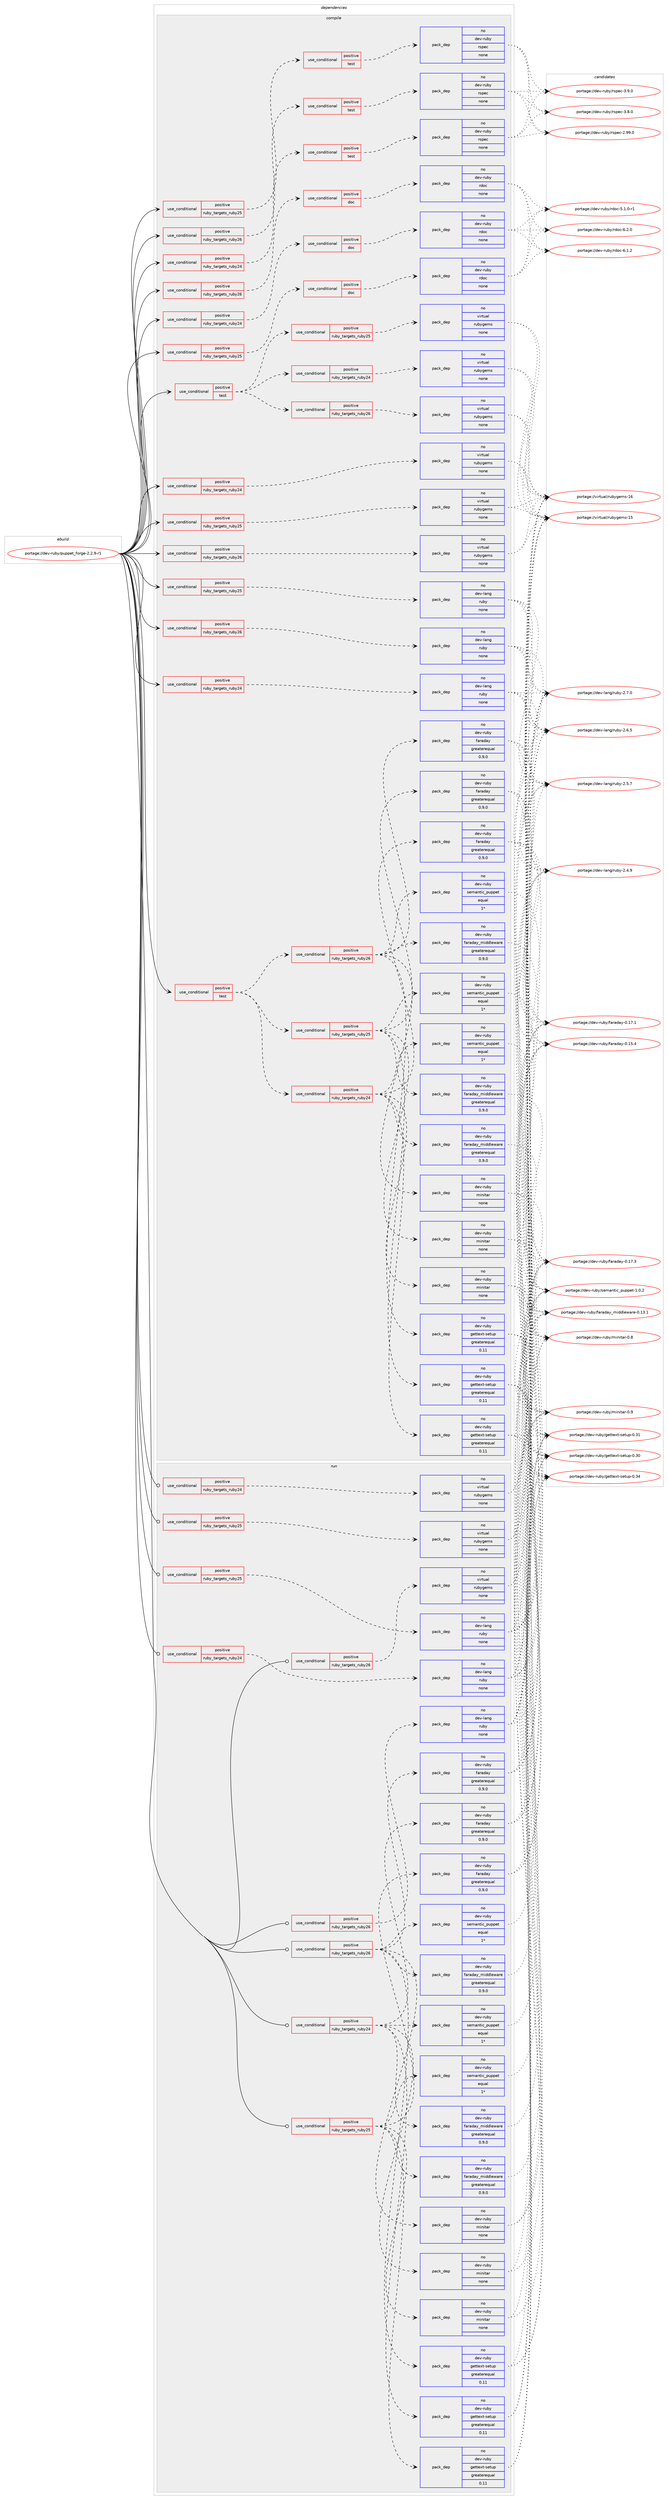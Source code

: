 digraph prolog {

# *************
# Graph options
# *************

newrank=true;
concentrate=true;
compound=true;
graph [rankdir=LR,fontname=Helvetica,fontsize=10,ranksep=1.5];#, ranksep=2.5, nodesep=0.2];
edge  [arrowhead=vee];
node  [fontname=Helvetica,fontsize=10];

# **********
# The ebuild
# **********

subgraph cluster_leftcol {
color=gray;
label=<<i>ebuild</i>>;
id [label="portage://dev-ruby/puppet_forge-2.2.9-r1", color=red, width=4, href="../dev-ruby/puppet_forge-2.2.9-r1.svg"];
}

# ****************
# The dependencies
# ****************

subgraph cluster_midcol {
color=gray;
label=<<i>dependencies</i>>;
subgraph cluster_compile {
fillcolor="#eeeeee";
style=filled;
label=<<i>compile</i>>;
subgraph cond77946 {
dependency337888 [label=<<TABLE BORDER="0" CELLBORDER="1" CELLSPACING="0" CELLPADDING="4"><TR><TD ROWSPAN="3" CELLPADDING="10">use_conditional</TD></TR><TR><TD>positive</TD></TR><TR><TD>ruby_targets_ruby24</TD></TR></TABLE>>, shape=none, color=red];
subgraph cond77947 {
dependency337889 [label=<<TABLE BORDER="0" CELLBORDER="1" CELLSPACING="0" CELLPADDING="4"><TR><TD ROWSPAN="3" CELLPADDING="10">use_conditional</TD></TR><TR><TD>positive</TD></TR><TR><TD>doc</TD></TR></TABLE>>, shape=none, color=red];
subgraph pack255195 {
dependency337890 [label=<<TABLE BORDER="0" CELLBORDER="1" CELLSPACING="0" CELLPADDING="4" WIDTH="220"><TR><TD ROWSPAN="6" CELLPADDING="30">pack_dep</TD></TR><TR><TD WIDTH="110">no</TD></TR><TR><TD>dev-ruby</TD></TR><TR><TD>rdoc</TD></TR><TR><TD>none</TD></TR><TR><TD></TD></TR></TABLE>>, shape=none, color=blue];
}
dependency337889:e -> dependency337890:w [weight=20,style="dashed",arrowhead="vee"];
}
dependency337888:e -> dependency337889:w [weight=20,style="dashed",arrowhead="vee"];
}
id:e -> dependency337888:w [weight=20,style="solid",arrowhead="vee"];
subgraph cond77948 {
dependency337891 [label=<<TABLE BORDER="0" CELLBORDER="1" CELLSPACING="0" CELLPADDING="4"><TR><TD ROWSPAN="3" CELLPADDING="10">use_conditional</TD></TR><TR><TD>positive</TD></TR><TR><TD>ruby_targets_ruby24</TD></TR></TABLE>>, shape=none, color=red];
subgraph cond77949 {
dependency337892 [label=<<TABLE BORDER="0" CELLBORDER="1" CELLSPACING="0" CELLPADDING="4"><TR><TD ROWSPAN="3" CELLPADDING="10">use_conditional</TD></TR><TR><TD>positive</TD></TR><TR><TD>test</TD></TR></TABLE>>, shape=none, color=red];
subgraph pack255196 {
dependency337893 [label=<<TABLE BORDER="0" CELLBORDER="1" CELLSPACING="0" CELLPADDING="4" WIDTH="220"><TR><TD ROWSPAN="6" CELLPADDING="30">pack_dep</TD></TR><TR><TD WIDTH="110">no</TD></TR><TR><TD>dev-ruby</TD></TR><TR><TD>rspec</TD></TR><TR><TD>none</TD></TR><TR><TD></TD></TR></TABLE>>, shape=none, color=blue];
}
dependency337892:e -> dependency337893:w [weight=20,style="dashed",arrowhead="vee"];
}
dependency337891:e -> dependency337892:w [weight=20,style="dashed",arrowhead="vee"];
}
id:e -> dependency337891:w [weight=20,style="solid",arrowhead="vee"];
subgraph cond77950 {
dependency337894 [label=<<TABLE BORDER="0" CELLBORDER="1" CELLSPACING="0" CELLPADDING="4"><TR><TD ROWSPAN="3" CELLPADDING="10">use_conditional</TD></TR><TR><TD>positive</TD></TR><TR><TD>ruby_targets_ruby24</TD></TR></TABLE>>, shape=none, color=red];
subgraph pack255197 {
dependency337895 [label=<<TABLE BORDER="0" CELLBORDER="1" CELLSPACING="0" CELLPADDING="4" WIDTH="220"><TR><TD ROWSPAN="6" CELLPADDING="30">pack_dep</TD></TR><TR><TD WIDTH="110">no</TD></TR><TR><TD>dev-lang</TD></TR><TR><TD>ruby</TD></TR><TR><TD>none</TD></TR><TR><TD></TD></TR></TABLE>>, shape=none, color=blue];
}
dependency337894:e -> dependency337895:w [weight=20,style="dashed",arrowhead="vee"];
}
id:e -> dependency337894:w [weight=20,style="solid",arrowhead="vee"];
subgraph cond77951 {
dependency337896 [label=<<TABLE BORDER="0" CELLBORDER="1" CELLSPACING="0" CELLPADDING="4"><TR><TD ROWSPAN="3" CELLPADDING="10">use_conditional</TD></TR><TR><TD>positive</TD></TR><TR><TD>ruby_targets_ruby24</TD></TR></TABLE>>, shape=none, color=red];
subgraph pack255198 {
dependency337897 [label=<<TABLE BORDER="0" CELLBORDER="1" CELLSPACING="0" CELLPADDING="4" WIDTH="220"><TR><TD ROWSPAN="6" CELLPADDING="30">pack_dep</TD></TR><TR><TD WIDTH="110">no</TD></TR><TR><TD>virtual</TD></TR><TR><TD>rubygems</TD></TR><TR><TD>none</TD></TR><TR><TD></TD></TR></TABLE>>, shape=none, color=blue];
}
dependency337896:e -> dependency337897:w [weight=20,style="dashed",arrowhead="vee"];
}
id:e -> dependency337896:w [weight=20,style="solid",arrowhead="vee"];
subgraph cond77952 {
dependency337898 [label=<<TABLE BORDER="0" CELLBORDER="1" CELLSPACING="0" CELLPADDING="4"><TR><TD ROWSPAN="3" CELLPADDING="10">use_conditional</TD></TR><TR><TD>positive</TD></TR><TR><TD>ruby_targets_ruby25</TD></TR></TABLE>>, shape=none, color=red];
subgraph cond77953 {
dependency337899 [label=<<TABLE BORDER="0" CELLBORDER="1" CELLSPACING="0" CELLPADDING="4"><TR><TD ROWSPAN="3" CELLPADDING="10">use_conditional</TD></TR><TR><TD>positive</TD></TR><TR><TD>doc</TD></TR></TABLE>>, shape=none, color=red];
subgraph pack255199 {
dependency337900 [label=<<TABLE BORDER="0" CELLBORDER="1" CELLSPACING="0" CELLPADDING="4" WIDTH="220"><TR><TD ROWSPAN="6" CELLPADDING="30">pack_dep</TD></TR><TR><TD WIDTH="110">no</TD></TR><TR><TD>dev-ruby</TD></TR><TR><TD>rdoc</TD></TR><TR><TD>none</TD></TR><TR><TD></TD></TR></TABLE>>, shape=none, color=blue];
}
dependency337899:e -> dependency337900:w [weight=20,style="dashed",arrowhead="vee"];
}
dependency337898:e -> dependency337899:w [weight=20,style="dashed",arrowhead="vee"];
}
id:e -> dependency337898:w [weight=20,style="solid",arrowhead="vee"];
subgraph cond77954 {
dependency337901 [label=<<TABLE BORDER="0" CELLBORDER="1" CELLSPACING="0" CELLPADDING="4"><TR><TD ROWSPAN="3" CELLPADDING="10">use_conditional</TD></TR><TR><TD>positive</TD></TR><TR><TD>ruby_targets_ruby25</TD></TR></TABLE>>, shape=none, color=red];
subgraph cond77955 {
dependency337902 [label=<<TABLE BORDER="0" CELLBORDER="1" CELLSPACING="0" CELLPADDING="4"><TR><TD ROWSPAN="3" CELLPADDING="10">use_conditional</TD></TR><TR><TD>positive</TD></TR><TR><TD>test</TD></TR></TABLE>>, shape=none, color=red];
subgraph pack255200 {
dependency337903 [label=<<TABLE BORDER="0" CELLBORDER="1" CELLSPACING="0" CELLPADDING="4" WIDTH="220"><TR><TD ROWSPAN="6" CELLPADDING="30">pack_dep</TD></TR><TR><TD WIDTH="110">no</TD></TR><TR><TD>dev-ruby</TD></TR><TR><TD>rspec</TD></TR><TR><TD>none</TD></TR><TR><TD></TD></TR></TABLE>>, shape=none, color=blue];
}
dependency337902:e -> dependency337903:w [weight=20,style="dashed",arrowhead="vee"];
}
dependency337901:e -> dependency337902:w [weight=20,style="dashed",arrowhead="vee"];
}
id:e -> dependency337901:w [weight=20,style="solid",arrowhead="vee"];
subgraph cond77956 {
dependency337904 [label=<<TABLE BORDER="0" CELLBORDER="1" CELLSPACING="0" CELLPADDING="4"><TR><TD ROWSPAN="3" CELLPADDING="10">use_conditional</TD></TR><TR><TD>positive</TD></TR><TR><TD>ruby_targets_ruby25</TD></TR></TABLE>>, shape=none, color=red];
subgraph pack255201 {
dependency337905 [label=<<TABLE BORDER="0" CELLBORDER="1" CELLSPACING="0" CELLPADDING="4" WIDTH="220"><TR><TD ROWSPAN="6" CELLPADDING="30">pack_dep</TD></TR><TR><TD WIDTH="110">no</TD></TR><TR><TD>dev-lang</TD></TR><TR><TD>ruby</TD></TR><TR><TD>none</TD></TR><TR><TD></TD></TR></TABLE>>, shape=none, color=blue];
}
dependency337904:e -> dependency337905:w [weight=20,style="dashed",arrowhead="vee"];
}
id:e -> dependency337904:w [weight=20,style="solid",arrowhead="vee"];
subgraph cond77957 {
dependency337906 [label=<<TABLE BORDER="0" CELLBORDER="1" CELLSPACING="0" CELLPADDING="4"><TR><TD ROWSPAN="3" CELLPADDING="10">use_conditional</TD></TR><TR><TD>positive</TD></TR><TR><TD>ruby_targets_ruby25</TD></TR></TABLE>>, shape=none, color=red];
subgraph pack255202 {
dependency337907 [label=<<TABLE BORDER="0" CELLBORDER="1" CELLSPACING="0" CELLPADDING="4" WIDTH="220"><TR><TD ROWSPAN="6" CELLPADDING="30">pack_dep</TD></TR><TR><TD WIDTH="110">no</TD></TR><TR><TD>virtual</TD></TR><TR><TD>rubygems</TD></TR><TR><TD>none</TD></TR><TR><TD></TD></TR></TABLE>>, shape=none, color=blue];
}
dependency337906:e -> dependency337907:w [weight=20,style="dashed",arrowhead="vee"];
}
id:e -> dependency337906:w [weight=20,style="solid",arrowhead="vee"];
subgraph cond77958 {
dependency337908 [label=<<TABLE BORDER="0" CELLBORDER="1" CELLSPACING="0" CELLPADDING="4"><TR><TD ROWSPAN="3" CELLPADDING="10">use_conditional</TD></TR><TR><TD>positive</TD></TR><TR><TD>ruby_targets_ruby26</TD></TR></TABLE>>, shape=none, color=red];
subgraph cond77959 {
dependency337909 [label=<<TABLE BORDER="0" CELLBORDER="1" CELLSPACING="0" CELLPADDING="4"><TR><TD ROWSPAN="3" CELLPADDING="10">use_conditional</TD></TR><TR><TD>positive</TD></TR><TR><TD>doc</TD></TR></TABLE>>, shape=none, color=red];
subgraph pack255203 {
dependency337910 [label=<<TABLE BORDER="0" CELLBORDER="1" CELLSPACING="0" CELLPADDING="4" WIDTH="220"><TR><TD ROWSPAN="6" CELLPADDING="30">pack_dep</TD></TR><TR><TD WIDTH="110">no</TD></TR><TR><TD>dev-ruby</TD></TR><TR><TD>rdoc</TD></TR><TR><TD>none</TD></TR><TR><TD></TD></TR></TABLE>>, shape=none, color=blue];
}
dependency337909:e -> dependency337910:w [weight=20,style="dashed",arrowhead="vee"];
}
dependency337908:e -> dependency337909:w [weight=20,style="dashed",arrowhead="vee"];
}
id:e -> dependency337908:w [weight=20,style="solid",arrowhead="vee"];
subgraph cond77960 {
dependency337911 [label=<<TABLE BORDER="0" CELLBORDER="1" CELLSPACING="0" CELLPADDING="4"><TR><TD ROWSPAN="3" CELLPADDING="10">use_conditional</TD></TR><TR><TD>positive</TD></TR><TR><TD>ruby_targets_ruby26</TD></TR></TABLE>>, shape=none, color=red];
subgraph cond77961 {
dependency337912 [label=<<TABLE BORDER="0" CELLBORDER="1" CELLSPACING="0" CELLPADDING="4"><TR><TD ROWSPAN="3" CELLPADDING="10">use_conditional</TD></TR><TR><TD>positive</TD></TR><TR><TD>test</TD></TR></TABLE>>, shape=none, color=red];
subgraph pack255204 {
dependency337913 [label=<<TABLE BORDER="0" CELLBORDER="1" CELLSPACING="0" CELLPADDING="4" WIDTH="220"><TR><TD ROWSPAN="6" CELLPADDING="30">pack_dep</TD></TR><TR><TD WIDTH="110">no</TD></TR><TR><TD>dev-ruby</TD></TR><TR><TD>rspec</TD></TR><TR><TD>none</TD></TR><TR><TD></TD></TR></TABLE>>, shape=none, color=blue];
}
dependency337912:e -> dependency337913:w [weight=20,style="dashed",arrowhead="vee"];
}
dependency337911:e -> dependency337912:w [weight=20,style="dashed",arrowhead="vee"];
}
id:e -> dependency337911:w [weight=20,style="solid",arrowhead="vee"];
subgraph cond77962 {
dependency337914 [label=<<TABLE BORDER="0" CELLBORDER="1" CELLSPACING="0" CELLPADDING="4"><TR><TD ROWSPAN="3" CELLPADDING="10">use_conditional</TD></TR><TR><TD>positive</TD></TR><TR><TD>ruby_targets_ruby26</TD></TR></TABLE>>, shape=none, color=red];
subgraph pack255205 {
dependency337915 [label=<<TABLE BORDER="0" CELLBORDER="1" CELLSPACING="0" CELLPADDING="4" WIDTH="220"><TR><TD ROWSPAN="6" CELLPADDING="30">pack_dep</TD></TR><TR><TD WIDTH="110">no</TD></TR><TR><TD>dev-lang</TD></TR><TR><TD>ruby</TD></TR><TR><TD>none</TD></TR><TR><TD></TD></TR></TABLE>>, shape=none, color=blue];
}
dependency337914:e -> dependency337915:w [weight=20,style="dashed",arrowhead="vee"];
}
id:e -> dependency337914:w [weight=20,style="solid",arrowhead="vee"];
subgraph cond77963 {
dependency337916 [label=<<TABLE BORDER="0" CELLBORDER="1" CELLSPACING="0" CELLPADDING="4"><TR><TD ROWSPAN="3" CELLPADDING="10">use_conditional</TD></TR><TR><TD>positive</TD></TR><TR><TD>ruby_targets_ruby26</TD></TR></TABLE>>, shape=none, color=red];
subgraph pack255206 {
dependency337917 [label=<<TABLE BORDER="0" CELLBORDER="1" CELLSPACING="0" CELLPADDING="4" WIDTH="220"><TR><TD ROWSPAN="6" CELLPADDING="30">pack_dep</TD></TR><TR><TD WIDTH="110">no</TD></TR><TR><TD>virtual</TD></TR><TR><TD>rubygems</TD></TR><TR><TD>none</TD></TR><TR><TD></TD></TR></TABLE>>, shape=none, color=blue];
}
dependency337916:e -> dependency337917:w [weight=20,style="dashed",arrowhead="vee"];
}
id:e -> dependency337916:w [weight=20,style="solid",arrowhead="vee"];
subgraph cond77964 {
dependency337918 [label=<<TABLE BORDER="0" CELLBORDER="1" CELLSPACING="0" CELLPADDING="4"><TR><TD ROWSPAN="3" CELLPADDING="10">use_conditional</TD></TR><TR><TD>positive</TD></TR><TR><TD>test</TD></TR></TABLE>>, shape=none, color=red];
subgraph cond77965 {
dependency337919 [label=<<TABLE BORDER="0" CELLBORDER="1" CELLSPACING="0" CELLPADDING="4"><TR><TD ROWSPAN="3" CELLPADDING="10">use_conditional</TD></TR><TR><TD>positive</TD></TR><TR><TD>ruby_targets_ruby24</TD></TR></TABLE>>, shape=none, color=red];
subgraph pack255207 {
dependency337920 [label=<<TABLE BORDER="0" CELLBORDER="1" CELLSPACING="0" CELLPADDING="4" WIDTH="220"><TR><TD ROWSPAN="6" CELLPADDING="30">pack_dep</TD></TR><TR><TD WIDTH="110">no</TD></TR><TR><TD>dev-ruby</TD></TR><TR><TD>faraday</TD></TR><TR><TD>greaterequal</TD></TR><TR><TD>0.9.0</TD></TR></TABLE>>, shape=none, color=blue];
}
dependency337919:e -> dependency337920:w [weight=20,style="dashed",arrowhead="vee"];
subgraph pack255208 {
dependency337921 [label=<<TABLE BORDER="0" CELLBORDER="1" CELLSPACING="0" CELLPADDING="4" WIDTH="220"><TR><TD ROWSPAN="6" CELLPADDING="30">pack_dep</TD></TR><TR><TD WIDTH="110">no</TD></TR><TR><TD>dev-ruby</TD></TR><TR><TD>faraday_middleware</TD></TR><TR><TD>greaterequal</TD></TR><TR><TD>0.9.0</TD></TR></TABLE>>, shape=none, color=blue];
}
dependency337919:e -> dependency337921:w [weight=20,style="dashed",arrowhead="vee"];
subgraph pack255209 {
dependency337922 [label=<<TABLE BORDER="0" CELLBORDER="1" CELLSPACING="0" CELLPADDING="4" WIDTH="220"><TR><TD ROWSPAN="6" CELLPADDING="30">pack_dep</TD></TR><TR><TD WIDTH="110">no</TD></TR><TR><TD>dev-ruby</TD></TR><TR><TD>gettext-setup</TD></TR><TR><TD>greaterequal</TD></TR><TR><TD>0.11</TD></TR></TABLE>>, shape=none, color=blue];
}
dependency337919:e -> dependency337922:w [weight=20,style="dashed",arrowhead="vee"];
subgraph pack255210 {
dependency337923 [label=<<TABLE BORDER="0" CELLBORDER="1" CELLSPACING="0" CELLPADDING="4" WIDTH="220"><TR><TD ROWSPAN="6" CELLPADDING="30">pack_dep</TD></TR><TR><TD WIDTH="110">no</TD></TR><TR><TD>dev-ruby</TD></TR><TR><TD>minitar</TD></TR><TR><TD>none</TD></TR><TR><TD></TD></TR></TABLE>>, shape=none, color=blue];
}
dependency337919:e -> dependency337923:w [weight=20,style="dashed",arrowhead="vee"];
subgraph pack255211 {
dependency337924 [label=<<TABLE BORDER="0" CELLBORDER="1" CELLSPACING="0" CELLPADDING="4" WIDTH="220"><TR><TD ROWSPAN="6" CELLPADDING="30">pack_dep</TD></TR><TR><TD WIDTH="110">no</TD></TR><TR><TD>dev-ruby</TD></TR><TR><TD>semantic_puppet</TD></TR><TR><TD>equal</TD></TR><TR><TD>1*</TD></TR></TABLE>>, shape=none, color=blue];
}
dependency337919:e -> dependency337924:w [weight=20,style="dashed",arrowhead="vee"];
}
dependency337918:e -> dependency337919:w [weight=20,style="dashed",arrowhead="vee"];
subgraph cond77966 {
dependency337925 [label=<<TABLE BORDER="0" CELLBORDER="1" CELLSPACING="0" CELLPADDING="4"><TR><TD ROWSPAN="3" CELLPADDING="10">use_conditional</TD></TR><TR><TD>positive</TD></TR><TR><TD>ruby_targets_ruby25</TD></TR></TABLE>>, shape=none, color=red];
subgraph pack255212 {
dependency337926 [label=<<TABLE BORDER="0" CELLBORDER="1" CELLSPACING="0" CELLPADDING="4" WIDTH="220"><TR><TD ROWSPAN="6" CELLPADDING="30">pack_dep</TD></TR><TR><TD WIDTH="110">no</TD></TR><TR><TD>dev-ruby</TD></TR><TR><TD>faraday</TD></TR><TR><TD>greaterequal</TD></TR><TR><TD>0.9.0</TD></TR></TABLE>>, shape=none, color=blue];
}
dependency337925:e -> dependency337926:w [weight=20,style="dashed",arrowhead="vee"];
subgraph pack255213 {
dependency337927 [label=<<TABLE BORDER="0" CELLBORDER="1" CELLSPACING="0" CELLPADDING="4" WIDTH="220"><TR><TD ROWSPAN="6" CELLPADDING="30">pack_dep</TD></TR><TR><TD WIDTH="110">no</TD></TR><TR><TD>dev-ruby</TD></TR><TR><TD>faraday_middleware</TD></TR><TR><TD>greaterequal</TD></TR><TR><TD>0.9.0</TD></TR></TABLE>>, shape=none, color=blue];
}
dependency337925:e -> dependency337927:w [weight=20,style="dashed",arrowhead="vee"];
subgraph pack255214 {
dependency337928 [label=<<TABLE BORDER="0" CELLBORDER="1" CELLSPACING="0" CELLPADDING="4" WIDTH="220"><TR><TD ROWSPAN="6" CELLPADDING="30">pack_dep</TD></TR><TR><TD WIDTH="110">no</TD></TR><TR><TD>dev-ruby</TD></TR><TR><TD>gettext-setup</TD></TR><TR><TD>greaterequal</TD></TR><TR><TD>0.11</TD></TR></TABLE>>, shape=none, color=blue];
}
dependency337925:e -> dependency337928:w [weight=20,style="dashed",arrowhead="vee"];
subgraph pack255215 {
dependency337929 [label=<<TABLE BORDER="0" CELLBORDER="1" CELLSPACING="0" CELLPADDING="4" WIDTH="220"><TR><TD ROWSPAN="6" CELLPADDING="30">pack_dep</TD></TR><TR><TD WIDTH="110">no</TD></TR><TR><TD>dev-ruby</TD></TR><TR><TD>minitar</TD></TR><TR><TD>none</TD></TR><TR><TD></TD></TR></TABLE>>, shape=none, color=blue];
}
dependency337925:e -> dependency337929:w [weight=20,style="dashed",arrowhead="vee"];
subgraph pack255216 {
dependency337930 [label=<<TABLE BORDER="0" CELLBORDER="1" CELLSPACING="0" CELLPADDING="4" WIDTH="220"><TR><TD ROWSPAN="6" CELLPADDING="30">pack_dep</TD></TR><TR><TD WIDTH="110">no</TD></TR><TR><TD>dev-ruby</TD></TR><TR><TD>semantic_puppet</TD></TR><TR><TD>equal</TD></TR><TR><TD>1*</TD></TR></TABLE>>, shape=none, color=blue];
}
dependency337925:e -> dependency337930:w [weight=20,style="dashed",arrowhead="vee"];
}
dependency337918:e -> dependency337925:w [weight=20,style="dashed",arrowhead="vee"];
subgraph cond77967 {
dependency337931 [label=<<TABLE BORDER="0" CELLBORDER="1" CELLSPACING="0" CELLPADDING="4"><TR><TD ROWSPAN="3" CELLPADDING="10">use_conditional</TD></TR><TR><TD>positive</TD></TR><TR><TD>ruby_targets_ruby26</TD></TR></TABLE>>, shape=none, color=red];
subgraph pack255217 {
dependency337932 [label=<<TABLE BORDER="0" CELLBORDER="1" CELLSPACING="0" CELLPADDING="4" WIDTH="220"><TR><TD ROWSPAN="6" CELLPADDING="30">pack_dep</TD></TR><TR><TD WIDTH="110">no</TD></TR><TR><TD>dev-ruby</TD></TR><TR><TD>faraday</TD></TR><TR><TD>greaterequal</TD></TR><TR><TD>0.9.0</TD></TR></TABLE>>, shape=none, color=blue];
}
dependency337931:e -> dependency337932:w [weight=20,style="dashed",arrowhead="vee"];
subgraph pack255218 {
dependency337933 [label=<<TABLE BORDER="0" CELLBORDER="1" CELLSPACING="0" CELLPADDING="4" WIDTH="220"><TR><TD ROWSPAN="6" CELLPADDING="30">pack_dep</TD></TR><TR><TD WIDTH="110">no</TD></TR><TR><TD>dev-ruby</TD></TR><TR><TD>faraday_middleware</TD></TR><TR><TD>greaterequal</TD></TR><TR><TD>0.9.0</TD></TR></TABLE>>, shape=none, color=blue];
}
dependency337931:e -> dependency337933:w [weight=20,style="dashed",arrowhead="vee"];
subgraph pack255219 {
dependency337934 [label=<<TABLE BORDER="0" CELLBORDER="1" CELLSPACING="0" CELLPADDING="4" WIDTH="220"><TR><TD ROWSPAN="6" CELLPADDING="30">pack_dep</TD></TR><TR><TD WIDTH="110">no</TD></TR><TR><TD>dev-ruby</TD></TR><TR><TD>gettext-setup</TD></TR><TR><TD>greaterequal</TD></TR><TR><TD>0.11</TD></TR></TABLE>>, shape=none, color=blue];
}
dependency337931:e -> dependency337934:w [weight=20,style="dashed",arrowhead="vee"];
subgraph pack255220 {
dependency337935 [label=<<TABLE BORDER="0" CELLBORDER="1" CELLSPACING="0" CELLPADDING="4" WIDTH="220"><TR><TD ROWSPAN="6" CELLPADDING="30">pack_dep</TD></TR><TR><TD WIDTH="110">no</TD></TR><TR><TD>dev-ruby</TD></TR><TR><TD>minitar</TD></TR><TR><TD>none</TD></TR><TR><TD></TD></TR></TABLE>>, shape=none, color=blue];
}
dependency337931:e -> dependency337935:w [weight=20,style="dashed",arrowhead="vee"];
subgraph pack255221 {
dependency337936 [label=<<TABLE BORDER="0" CELLBORDER="1" CELLSPACING="0" CELLPADDING="4" WIDTH="220"><TR><TD ROWSPAN="6" CELLPADDING="30">pack_dep</TD></TR><TR><TD WIDTH="110">no</TD></TR><TR><TD>dev-ruby</TD></TR><TR><TD>semantic_puppet</TD></TR><TR><TD>equal</TD></TR><TR><TD>1*</TD></TR></TABLE>>, shape=none, color=blue];
}
dependency337931:e -> dependency337936:w [weight=20,style="dashed",arrowhead="vee"];
}
dependency337918:e -> dependency337931:w [weight=20,style="dashed",arrowhead="vee"];
}
id:e -> dependency337918:w [weight=20,style="solid",arrowhead="vee"];
subgraph cond77968 {
dependency337937 [label=<<TABLE BORDER="0" CELLBORDER="1" CELLSPACING="0" CELLPADDING="4"><TR><TD ROWSPAN="3" CELLPADDING="10">use_conditional</TD></TR><TR><TD>positive</TD></TR><TR><TD>test</TD></TR></TABLE>>, shape=none, color=red];
subgraph cond77969 {
dependency337938 [label=<<TABLE BORDER="0" CELLBORDER="1" CELLSPACING="0" CELLPADDING="4"><TR><TD ROWSPAN="3" CELLPADDING="10">use_conditional</TD></TR><TR><TD>positive</TD></TR><TR><TD>ruby_targets_ruby24</TD></TR></TABLE>>, shape=none, color=red];
subgraph pack255222 {
dependency337939 [label=<<TABLE BORDER="0" CELLBORDER="1" CELLSPACING="0" CELLPADDING="4" WIDTH="220"><TR><TD ROWSPAN="6" CELLPADDING="30">pack_dep</TD></TR><TR><TD WIDTH="110">no</TD></TR><TR><TD>virtual</TD></TR><TR><TD>rubygems</TD></TR><TR><TD>none</TD></TR><TR><TD></TD></TR></TABLE>>, shape=none, color=blue];
}
dependency337938:e -> dependency337939:w [weight=20,style="dashed",arrowhead="vee"];
}
dependency337937:e -> dependency337938:w [weight=20,style="dashed",arrowhead="vee"];
subgraph cond77970 {
dependency337940 [label=<<TABLE BORDER="0" CELLBORDER="1" CELLSPACING="0" CELLPADDING="4"><TR><TD ROWSPAN="3" CELLPADDING="10">use_conditional</TD></TR><TR><TD>positive</TD></TR><TR><TD>ruby_targets_ruby25</TD></TR></TABLE>>, shape=none, color=red];
subgraph pack255223 {
dependency337941 [label=<<TABLE BORDER="0" CELLBORDER="1" CELLSPACING="0" CELLPADDING="4" WIDTH="220"><TR><TD ROWSPAN="6" CELLPADDING="30">pack_dep</TD></TR><TR><TD WIDTH="110">no</TD></TR><TR><TD>virtual</TD></TR><TR><TD>rubygems</TD></TR><TR><TD>none</TD></TR><TR><TD></TD></TR></TABLE>>, shape=none, color=blue];
}
dependency337940:e -> dependency337941:w [weight=20,style="dashed",arrowhead="vee"];
}
dependency337937:e -> dependency337940:w [weight=20,style="dashed",arrowhead="vee"];
subgraph cond77971 {
dependency337942 [label=<<TABLE BORDER="0" CELLBORDER="1" CELLSPACING="0" CELLPADDING="4"><TR><TD ROWSPAN="3" CELLPADDING="10">use_conditional</TD></TR><TR><TD>positive</TD></TR><TR><TD>ruby_targets_ruby26</TD></TR></TABLE>>, shape=none, color=red];
subgraph pack255224 {
dependency337943 [label=<<TABLE BORDER="0" CELLBORDER="1" CELLSPACING="0" CELLPADDING="4" WIDTH="220"><TR><TD ROWSPAN="6" CELLPADDING="30">pack_dep</TD></TR><TR><TD WIDTH="110">no</TD></TR><TR><TD>virtual</TD></TR><TR><TD>rubygems</TD></TR><TR><TD>none</TD></TR><TR><TD></TD></TR></TABLE>>, shape=none, color=blue];
}
dependency337942:e -> dependency337943:w [weight=20,style="dashed",arrowhead="vee"];
}
dependency337937:e -> dependency337942:w [weight=20,style="dashed",arrowhead="vee"];
}
id:e -> dependency337937:w [weight=20,style="solid",arrowhead="vee"];
}
subgraph cluster_compileandrun {
fillcolor="#eeeeee";
style=filled;
label=<<i>compile and run</i>>;
}
subgraph cluster_run {
fillcolor="#eeeeee";
style=filled;
label=<<i>run</i>>;
subgraph cond77972 {
dependency337944 [label=<<TABLE BORDER="0" CELLBORDER="1" CELLSPACING="0" CELLPADDING="4"><TR><TD ROWSPAN="3" CELLPADDING="10">use_conditional</TD></TR><TR><TD>positive</TD></TR><TR><TD>ruby_targets_ruby24</TD></TR></TABLE>>, shape=none, color=red];
subgraph pack255225 {
dependency337945 [label=<<TABLE BORDER="0" CELLBORDER="1" CELLSPACING="0" CELLPADDING="4" WIDTH="220"><TR><TD ROWSPAN="6" CELLPADDING="30">pack_dep</TD></TR><TR><TD WIDTH="110">no</TD></TR><TR><TD>dev-lang</TD></TR><TR><TD>ruby</TD></TR><TR><TD>none</TD></TR><TR><TD></TD></TR></TABLE>>, shape=none, color=blue];
}
dependency337944:e -> dependency337945:w [weight=20,style="dashed",arrowhead="vee"];
}
id:e -> dependency337944:w [weight=20,style="solid",arrowhead="odot"];
subgraph cond77973 {
dependency337946 [label=<<TABLE BORDER="0" CELLBORDER="1" CELLSPACING="0" CELLPADDING="4"><TR><TD ROWSPAN="3" CELLPADDING="10">use_conditional</TD></TR><TR><TD>positive</TD></TR><TR><TD>ruby_targets_ruby24</TD></TR></TABLE>>, shape=none, color=red];
subgraph pack255226 {
dependency337947 [label=<<TABLE BORDER="0" CELLBORDER="1" CELLSPACING="0" CELLPADDING="4" WIDTH="220"><TR><TD ROWSPAN="6" CELLPADDING="30">pack_dep</TD></TR><TR><TD WIDTH="110">no</TD></TR><TR><TD>dev-ruby</TD></TR><TR><TD>faraday</TD></TR><TR><TD>greaterequal</TD></TR><TR><TD>0.9.0</TD></TR></TABLE>>, shape=none, color=blue];
}
dependency337946:e -> dependency337947:w [weight=20,style="dashed",arrowhead="vee"];
subgraph pack255227 {
dependency337948 [label=<<TABLE BORDER="0" CELLBORDER="1" CELLSPACING="0" CELLPADDING="4" WIDTH="220"><TR><TD ROWSPAN="6" CELLPADDING="30">pack_dep</TD></TR><TR><TD WIDTH="110">no</TD></TR><TR><TD>dev-ruby</TD></TR><TR><TD>faraday_middleware</TD></TR><TR><TD>greaterequal</TD></TR><TR><TD>0.9.0</TD></TR></TABLE>>, shape=none, color=blue];
}
dependency337946:e -> dependency337948:w [weight=20,style="dashed",arrowhead="vee"];
subgraph pack255228 {
dependency337949 [label=<<TABLE BORDER="0" CELLBORDER="1" CELLSPACING="0" CELLPADDING="4" WIDTH="220"><TR><TD ROWSPAN="6" CELLPADDING="30">pack_dep</TD></TR><TR><TD WIDTH="110">no</TD></TR><TR><TD>dev-ruby</TD></TR><TR><TD>gettext-setup</TD></TR><TR><TD>greaterequal</TD></TR><TR><TD>0.11</TD></TR></TABLE>>, shape=none, color=blue];
}
dependency337946:e -> dependency337949:w [weight=20,style="dashed",arrowhead="vee"];
subgraph pack255229 {
dependency337950 [label=<<TABLE BORDER="0" CELLBORDER="1" CELLSPACING="0" CELLPADDING="4" WIDTH="220"><TR><TD ROWSPAN="6" CELLPADDING="30">pack_dep</TD></TR><TR><TD WIDTH="110">no</TD></TR><TR><TD>dev-ruby</TD></TR><TR><TD>minitar</TD></TR><TR><TD>none</TD></TR><TR><TD></TD></TR></TABLE>>, shape=none, color=blue];
}
dependency337946:e -> dependency337950:w [weight=20,style="dashed",arrowhead="vee"];
subgraph pack255230 {
dependency337951 [label=<<TABLE BORDER="0" CELLBORDER="1" CELLSPACING="0" CELLPADDING="4" WIDTH="220"><TR><TD ROWSPAN="6" CELLPADDING="30">pack_dep</TD></TR><TR><TD WIDTH="110">no</TD></TR><TR><TD>dev-ruby</TD></TR><TR><TD>semantic_puppet</TD></TR><TR><TD>equal</TD></TR><TR><TD>1*</TD></TR></TABLE>>, shape=none, color=blue];
}
dependency337946:e -> dependency337951:w [weight=20,style="dashed",arrowhead="vee"];
}
id:e -> dependency337946:w [weight=20,style="solid",arrowhead="odot"];
subgraph cond77974 {
dependency337952 [label=<<TABLE BORDER="0" CELLBORDER="1" CELLSPACING="0" CELLPADDING="4"><TR><TD ROWSPAN="3" CELLPADDING="10">use_conditional</TD></TR><TR><TD>positive</TD></TR><TR><TD>ruby_targets_ruby24</TD></TR></TABLE>>, shape=none, color=red];
subgraph pack255231 {
dependency337953 [label=<<TABLE BORDER="0" CELLBORDER="1" CELLSPACING="0" CELLPADDING="4" WIDTH="220"><TR><TD ROWSPAN="6" CELLPADDING="30">pack_dep</TD></TR><TR><TD WIDTH="110">no</TD></TR><TR><TD>virtual</TD></TR><TR><TD>rubygems</TD></TR><TR><TD>none</TD></TR><TR><TD></TD></TR></TABLE>>, shape=none, color=blue];
}
dependency337952:e -> dependency337953:w [weight=20,style="dashed",arrowhead="vee"];
}
id:e -> dependency337952:w [weight=20,style="solid",arrowhead="odot"];
subgraph cond77975 {
dependency337954 [label=<<TABLE BORDER="0" CELLBORDER="1" CELLSPACING="0" CELLPADDING="4"><TR><TD ROWSPAN="3" CELLPADDING="10">use_conditional</TD></TR><TR><TD>positive</TD></TR><TR><TD>ruby_targets_ruby25</TD></TR></TABLE>>, shape=none, color=red];
subgraph pack255232 {
dependency337955 [label=<<TABLE BORDER="0" CELLBORDER="1" CELLSPACING="0" CELLPADDING="4" WIDTH="220"><TR><TD ROWSPAN="6" CELLPADDING="30">pack_dep</TD></TR><TR><TD WIDTH="110">no</TD></TR><TR><TD>dev-lang</TD></TR><TR><TD>ruby</TD></TR><TR><TD>none</TD></TR><TR><TD></TD></TR></TABLE>>, shape=none, color=blue];
}
dependency337954:e -> dependency337955:w [weight=20,style="dashed",arrowhead="vee"];
}
id:e -> dependency337954:w [weight=20,style="solid",arrowhead="odot"];
subgraph cond77976 {
dependency337956 [label=<<TABLE BORDER="0" CELLBORDER="1" CELLSPACING="0" CELLPADDING="4"><TR><TD ROWSPAN="3" CELLPADDING="10">use_conditional</TD></TR><TR><TD>positive</TD></TR><TR><TD>ruby_targets_ruby25</TD></TR></TABLE>>, shape=none, color=red];
subgraph pack255233 {
dependency337957 [label=<<TABLE BORDER="0" CELLBORDER="1" CELLSPACING="0" CELLPADDING="4" WIDTH="220"><TR><TD ROWSPAN="6" CELLPADDING="30">pack_dep</TD></TR><TR><TD WIDTH="110">no</TD></TR><TR><TD>dev-ruby</TD></TR><TR><TD>faraday</TD></TR><TR><TD>greaterequal</TD></TR><TR><TD>0.9.0</TD></TR></TABLE>>, shape=none, color=blue];
}
dependency337956:e -> dependency337957:w [weight=20,style="dashed",arrowhead="vee"];
subgraph pack255234 {
dependency337958 [label=<<TABLE BORDER="0" CELLBORDER="1" CELLSPACING="0" CELLPADDING="4" WIDTH="220"><TR><TD ROWSPAN="6" CELLPADDING="30">pack_dep</TD></TR><TR><TD WIDTH="110">no</TD></TR><TR><TD>dev-ruby</TD></TR><TR><TD>faraday_middleware</TD></TR><TR><TD>greaterequal</TD></TR><TR><TD>0.9.0</TD></TR></TABLE>>, shape=none, color=blue];
}
dependency337956:e -> dependency337958:w [weight=20,style="dashed",arrowhead="vee"];
subgraph pack255235 {
dependency337959 [label=<<TABLE BORDER="0" CELLBORDER="1" CELLSPACING="0" CELLPADDING="4" WIDTH="220"><TR><TD ROWSPAN="6" CELLPADDING="30">pack_dep</TD></TR><TR><TD WIDTH="110">no</TD></TR><TR><TD>dev-ruby</TD></TR><TR><TD>gettext-setup</TD></TR><TR><TD>greaterequal</TD></TR><TR><TD>0.11</TD></TR></TABLE>>, shape=none, color=blue];
}
dependency337956:e -> dependency337959:w [weight=20,style="dashed",arrowhead="vee"];
subgraph pack255236 {
dependency337960 [label=<<TABLE BORDER="0" CELLBORDER="1" CELLSPACING="0" CELLPADDING="4" WIDTH="220"><TR><TD ROWSPAN="6" CELLPADDING="30">pack_dep</TD></TR><TR><TD WIDTH="110">no</TD></TR><TR><TD>dev-ruby</TD></TR><TR><TD>minitar</TD></TR><TR><TD>none</TD></TR><TR><TD></TD></TR></TABLE>>, shape=none, color=blue];
}
dependency337956:e -> dependency337960:w [weight=20,style="dashed",arrowhead="vee"];
subgraph pack255237 {
dependency337961 [label=<<TABLE BORDER="0" CELLBORDER="1" CELLSPACING="0" CELLPADDING="4" WIDTH="220"><TR><TD ROWSPAN="6" CELLPADDING="30">pack_dep</TD></TR><TR><TD WIDTH="110">no</TD></TR><TR><TD>dev-ruby</TD></TR><TR><TD>semantic_puppet</TD></TR><TR><TD>equal</TD></TR><TR><TD>1*</TD></TR></TABLE>>, shape=none, color=blue];
}
dependency337956:e -> dependency337961:w [weight=20,style="dashed",arrowhead="vee"];
}
id:e -> dependency337956:w [weight=20,style="solid",arrowhead="odot"];
subgraph cond77977 {
dependency337962 [label=<<TABLE BORDER="0" CELLBORDER="1" CELLSPACING="0" CELLPADDING="4"><TR><TD ROWSPAN="3" CELLPADDING="10">use_conditional</TD></TR><TR><TD>positive</TD></TR><TR><TD>ruby_targets_ruby25</TD></TR></TABLE>>, shape=none, color=red];
subgraph pack255238 {
dependency337963 [label=<<TABLE BORDER="0" CELLBORDER="1" CELLSPACING="0" CELLPADDING="4" WIDTH="220"><TR><TD ROWSPAN="6" CELLPADDING="30">pack_dep</TD></TR><TR><TD WIDTH="110">no</TD></TR><TR><TD>virtual</TD></TR><TR><TD>rubygems</TD></TR><TR><TD>none</TD></TR><TR><TD></TD></TR></TABLE>>, shape=none, color=blue];
}
dependency337962:e -> dependency337963:w [weight=20,style="dashed",arrowhead="vee"];
}
id:e -> dependency337962:w [weight=20,style="solid",arrowhead="odot"];
subgraph cond77978 {
dependency337964 [label=<<TABLE BORDER="0" CELLBORDER="1" CELLSPACING="0" CELLPADDING="4"><TR><TD ROWSPAN="3" CELLPADDING="10">use_conditional</TD></TR><TR><TD>positive</TD></TR><TR><TD>ruby_targets_ruby26</TD></TR></TABLE>>, shape=none, color=red];
subgraph pack255239 {
dependency337965 [label=<<TABLE BORDER="0" CELLBORDER="1" CELLSPACING="0" CELLPADDING="4" WIDTH="220"><TR><TD ROWSPAN="6" CELLPADDING="30">pack_dep</TD></TR><TR><TD WIDTH="110">no</TD></TR><TR><TD>dev-lang</TD></TR><TR><TD>ruby</TD></TR><TR><TD>none</TD></TR><TR><TD></TD></TR></TABLE>>, shape=none, color=blue];
}
dependency337964:e -> dependency337965:w [weight=20,style="dashed",arrowhead="vee"];
}
id:e -> dependency337964:w [weight=20,style="solid",arrowhead="odot"];
subgraph cond77979 {
dependency337966 [label=<<TABLE BORDER="0" CELLBORDER="1" CELLSPACING="0" CELLPADDING="4"><TR><TD ROWSPAN="3" CELLPADDING="10">use_conditional</TD></TR><TR><TD>positive</TD></TR><TR><TD>ruby_targets_ruby26</TD></TR></TABLE>>, shape=none, color=red];
subgraph pack255240 {
dependency337967 [label=<<TABLE BORDER="0" CELLBORDER="1" CELLSPACING="0" CELLPADDING="4" WIDTH="220"><TR><TD ROWSPAN="6" CELLPADDING="30">pack_dep</TD></TR><TR><TD WIDTH="110">no</TD></TR><TR><TD>dev-ruby</TD></TR><TR><TD>faraday</TD></TR><TR><TD>greaterequal</TD></TR><TR><TD>0.9.0</TD></TR></TABLE>>, shape=none, color=blue];
}
dependency337966:e -> dependency337967:w [weight=20,style="dashed",arrowhead="vee"];
subgraph pack255241 {
dependency337968 [label=<<TABLE BORDER="0" CELLBORDER="1" CELLSPACING="0" CELLPADDING="4" WIDTH="220"><TR><TD ROWSPAN="6" CELLPADDING="30">pack_dep</TD></TR><TR><TD WIDTH="110">no</TD></TR><TR><TD>dev-ruby</TD></TR><TR><TD>faraday_middleware</TD></TR><TR><TD>greaterequal</TD></TR><TR><TD>0.9.0</TD></TR></TABLE>>, shape=none, color=blue];
}
dependency337966:e -> dependency337968:w [weight=20,style="dashed",arrowhead="vee"];
subgraph pack255242 {
dependency337969 [label=<<TABLE BORDER="0" CELLBORDER="1" CELLSPACING="0" CELLPADDING="4" WIDTH="220"><TR><TD ROWSPAN="6" CELLPADDING="30">pack_dep</TD></TR><TR><TD WIDTH="110">no</TD></TR><TR><TD>dev-ruby</TD></TR><TR><TD>gettext-setup</TD></TR><TR><TD>greaterequal</TD></TR><TR><TD>0.11</TD></TR></TABLE>>, shape=none, color=blue];
}
dependency337966:e -> dependency337969:w [weight=20,style="dashed",arrowhead="vee"];
subgraph pack255243 {
dependency337970 [label=<<TABLE BORDER="0" CELLBORDER="1" CELLSPACING="0" CELLPADDING="4" WIDTH="220"><TR><TD ROWSPAN="6" CELLPADDING="30">pack_dep</TD></TR><TR><TD WIDTH="110">no</TD></TR><TR><TD>dev-ruby</TD></TR><TR><TD>minitar</TD></TR><TR><TD>none</TD></TR><TR><TD></TD></TR></TABLE>>, shape=none, color=blue];
}
dependency337966:e -> dependency337970:w [weight=20,style="dashed",arrowhead="vee"];
subgraph pack255244 {
dependency337971 [label=<<TABLE BORDER="0" CELLBORDER="1" CELLSPACING="0" CELLPADDING="4" WIDTH="220"><TR><TD ROWSPAN="6" CELLPADDING="30">pack_dep</TD></TR><TR><TD WIDTH="110">no</TD></TR><TR><TD>dev-ruby</TD></TR><TR><TD>semantic_puppet</TD></TR><TR><TD>equal</TD></TR><TR><TD>1*</TD></TR></TABLE>>, shape=none, color=blue];
}
dependency337966:e -> dependency337971:w [weight=20,style="dashed",arrowhead="vee"];
}
id:e -> dependency337966:w [weight=20,style="solid",arrowhead="odot"];
subgraph cond77980 {
dependency337972 [label=<<TABLE BORDER="0" CELLBORDER="1" CELLSPACING="0" CELLPADDING="4"><TR><TD ROWSPAN="3" CELLPADDING="10">use_conditional</TD></TR><TR><TD>positive</TD></TR><TR><TD>ruby_targets_ruby26</TD></TR></TABLE>>, shape=none, color=red];
subgraph pack255245 {
dependency337973 [label=<<TABLE BORDER="0" CELLBORDER="1" CELLSPACING="0" CELLPADDING="4" WIDTH="220"><TR><TD ROWSPAN="6" CELLPADDING="30">pack_dep</TD></TR><TR><TD WIDTH="110">no</TD></TR><TR><TD>virtual</TD></TR><TR><TD>rubygems</TD></TR><TR><TD>none</TD></TR><TR><TD></TD></TR></TABLE>>, shape=none, color=blue];
}
dependency337972:e -> dependency337973:w [weight=20,style="dashed",arrowhead="vee"];
}
id:e -> dependency337972:w [weight=20,style="solid",arrowhead="odot"];
}
}

# **************
# The candidates
# **************

subgraph cluster_choices {
rank=same;
color=gray;
label=<<i>candidates</i>>;

subgraph choice255195 {
color=black;
nodesep=1;
choice10010111845114117981214711410011199455446504648 [label="portage://dev-ruby/rdoc-6.2.0", color=red, width=4,href="../dev-ruby/rdoc-6.2.0.svg"];
choice10010111845114117981214711410011199455446494650 [label="portage://dev-ruby/rdoc-6.1.2", color=red, width=4,href="../dev-ruby/rdoc-6.1.2.svg"];
choice100101118451141179812147114100111994553464946484511449 [label="portage://dev-ruby/rdoc-5.1.0-r1", color=red, width=4,href="../dev-ruby/rdoc-5.1.0-r1.svg"];
dependency337890:e -> choice10010111845114117981214711410011199455446504648:w [style=dotted,weight="100"];
dependency337890:e -> choice10010111845114117981214711410011199455446494650:w [style=dotted,weight="100"];
dependency337890:e -> choice100101118451141179812147114100111994553464946484511449:w [style=dotted,weight="100"];
}
subgraph choice255196 {
color=black;
nodesep=1;
choice10010111845114117981214711411511210199455146574648 [label="portage://dev-ruby/rspec-3.9.0", color=red, width=4,href="../dev-ruby/rspec-3.9.0.svg"];
choice10010111845114117981214711411511210199455146564648 [label="portage://dev-ruby/rspec-3.8.0", color=red, width=4,href="../dev-ruby/rspec-3.8.0.svg"];
choice1001011184511411798121471141151121019945504657574648 [label="portage://dev-ruby/rspec-2.99.0", color=red, width=4,href="../dev-ruby/rspec-2.99.0.svg"];
dependency337893:e -> choice10010111845114117981214711411511210199455146574648:w [style=dotted,weight="100"];
dependency337893:e -> choice10010111845114117981214711411511210199455146564648:w [style=dotted,weight="100"];
dependency337893:e -> choice1001011184511411798121471141151121019945504657574648:w [style=dotted,weight="100"];
}
subgraph choice255197 {
color=black;
nodesep=1;
choice10010111845108971101034711411798121455046554648 [label="portage://dev-lang/ruby-2.7.0", color=red, width=4,href="../dev-lang/ruby-2.7.0.svg"];
choice10010111845108971101034711411798121455046544653 [label="portage://dev-lang/ruby-2.6.5", color=red, width=4,href="../dev-lang/ruby-2.6.5.svg"];
choice10010111845108971101034711411798121455046534655 [label="portage://dev-lang/ruby-2.5.7", color=red, width=4,href="../dev-lang/ruby-2.5.7.svg"];
choice10010111845108971101034711411798121455046524657 [label="portage://dev-lang/ruby-2.4.9", color=red, width=4,href="../dev-lang/ruby-2.4.9.svg"];
dependency337895:e -> choice10010111845108971101034711411798121455046554648:w [style=dotted,weight="100"];
dependency337895:e -> choice10010111845108971101034711411798121455046544653:w [style=dotted,weight="100"];
dependency337895:e -> choice10010111845108971101034711411798121455046534655:w [style=dotted,weight="100"];
dependency337895:e -> choice10010111845108971101034711411798121455046524657:w [style=dotted,weight="100"];
}
subgraph choice255198 {
color=black;
nodesep=1;
choice118105114116117971084711411798121103101109115454954 [label="portage://virtual/rubygems-16", color=red, width=4,href="../virtual/rubygems-16.svg"];
choice118105114116117971084711411798121103101109115454953 [label="portage://virtual/rubygems-15", color=red, width=4,href="../virtual/rubygems-15.svg"];
dependency337897:e -> choice118105114116117971084711411798121103101109115454954:w [style=dotted,weight="100"];
dependency337897:e -> choice118105114116117971084711411798121103101109115454953:w [style=dotted,weight="100"];
}
subgraph choice255199 {
color=black;
nodesep=1;
choice10010111845114117981214711410011199455446504648 [label="portage://dev-ruby/rdoc-6.2.0", color=red, width=4,href="../dev-ruby/rdoc-6.2.0.svg"];
choice10010111845114117981214711410011199455446494650 [label="portage://dev-ruby/rdoc-6.1.2", color=red, width=4,href="../dev-ruby/rdoc-6.1.2.svg"];
choice100101118451141179812147114100111994553464946484511449 [label="portage://dev-ruby/rdoc-5.1.0-r1", color=red, width=4,href="../dev-ruby/rdoc-5.1.0-r1.svg"];
dependency337900:e -> choice10010111845114117981214711410011199455446504648:w [style=dotted,weight="100"];
dependency337900:e -> choice10010111845114117981214711410011199455446494650:w [style=dotted,weight="100"];
dependency337900:e -> choice100101118451141179812147114100111994553464946484511449:w [style=dotted,weight="100"];
}
subgraph choice255200 {
color=black;
nodesep=1;
choice10010111845114117981214711411511210199455146574648 [label="portage://dev-ruby/rspec-3.9.0", color=red, width=4,href="../dev-ruby/rspec-3.9.0.svg"];
choice10010111845114117981214711411511210199455146564648 [label="portage://dev-ruby/rspec-3.8.0", color=red, width=4,href="../dev-ruby/rspec-3.8.0.svg"];
choice1001011184511411798121471141151121019945504657574648 [label="portage://dev-ruby/rspec-2.99.0", color=red, width=4,href="../dev-ruby/rspec-2.99.0.svg"];
dependency337903:e -> choice10010111845114117981214711411511210199455146574648:w [style=dotted,weight="100"];
dependency337903:e -> choice10010111845114117981214711411511210199455146564648:w [style=dotted,weight="100"];
dependency337903:e -> choice1001011184511411798121471141151121019945504657574648:w [style=dotted,weight="100"];
}
subgraph choice255201 {
color=black;
nodesep=1;
choice10010111845108971101034711411798121455046554648 [label="portage://dev-lang/ruby-2.7.0", color=red, width=4,href="../dev-lang/ruby-2.7.0.svg"];
choice10010111845108971101034711411798121455046544653 [label="portage://dev-lang/ruby-2.6.5", color=red, width=4,href="../dev-lang/ruby-2.6.5.svg"];
choice10010111845108971101034711411798121455046534655 [label="portage://dev-lang/ruby-2.5.7", color=red, width=4,href="../dev-lang/ruby-2.5.7.svg"];
choice10010111845108971101034711411798121455046524657 [label="portage://dev-lang/ruby-2.4.9", color=red, width=4,href="../dev-lang/ruby-2.4.9.svg"];
dependency337905:e -> choice10010111845108971101034711411798121455046554648:w [style=dotted,weight="100"];
dependency337905:e -> choice10010111845108971101034711411798121455046544653:w [style=dotted,weight="100"];
dependency337905:e -> choice10010111845108971101034711411798121455046534655:w [style=dotted,weight="100"];
dependency337905:e -> choice10010111845108971101034711411798121455046524657:w [style=dotted,weight="100"];
}
subgraph choice255202 {
color=black;
nodesep=1;
choice118105114116117971084711411798121103101109115454954 [label="portage://virtual/rubygems-16", color=red, width=4,href="../virtual/rubygems-16.svg"];
choice118105114116117971084711411798121103101109115454953 [label="portage://virtual/rubygems-15", color=red, width=4,href="../virtual/rubygems-15.svg"];
dependency337907:e -> choice118105114116117971084711411798121103101109115454954:w [style=dotted,weight="100"];
dependency337907:e -> choice118105114116117971084711411798121103101109115454953:w [style=dotted,weight="100"];
}
subgraph choice255203 {
color=black;
nodesep=1;
choice10010111845114117981214711410011199455446504648 [label="portage://dev-ruby/rdoc-6.2.0", color=red, width=4,href="../dev-ruby/rdoc-6.2.0.svg"];
choice10010111845114117981214711410011199455446494650 [label="portage://dev-ruby/rdoc-6.1.2", color=red, width=4,href="../dev-ruby/rdoc-6.1.2.svg"];
choice100101118451141179812147114100111994553464946484511449 [label="portage://dev-ruby/rdoc-5.1.0-r1", color=red, width=4,href="../dev-ruby/rdoc-5.1.0-r1.svg"];
dependency337910:e -> choice10010111845114117981214711410011199455446504648:w [style=dotted,weight="100"];
dependency337910:e -> choice10010111845114117981214711410011199455446494650:w [style=dotted,weight="100"];
dependency337910:e -> choice100101118451141179812147114100111994553464946484511449:w [style=dotted,weight="100"];
}
subgraph choice255204 {
color=black;
nodesep=1;
choice10010111845114117981214711411511210199455146574648 [label="portage://dev-ruby/rspec-3.9.0", color=red, width=4,href="../dev-ruby/rspec-3.9.0.svg"];
choice10010111845114117981214711411511210199455146564648 [label="portage://dev-ruby/rspec-3.8.0", color=red, width=4,href="../dev-ruby/rspec-3.8.0.svg"];
choice1001011184511411798121471141151121019945504657574648 [label="portage://dev-ruby/rspec-2.99.0", color=red, width=4,href="../dev-ruby/rspec-2.99.0.svg"];
dependency337913:e -> choice10010111845114117981214711411511210199455146574648:w [style=dotted,weight="100"];
dependency337913:e -> choice10010111845114117981214711411511210199455146564648:w [style=dotted,weight="100"];
dependency337913:e -> choice1001011184511411798121471141151121019945504657574648:w [style=dotted,weight="100"];
}
subgraph choice255205 {
color=black;
nodesep=1;
choice10010111845108971101034711411798121455046554648 [label="portage://dev-lang/ruby-2.7.0", color=red, width=4,href="../dev-lang/ruby-2.7.0.svg"];
choice10010111845108971101034711411798121455046544653 [label="portage://dev-lang/ruby-2.6.5", color=red, width=4,href="../dev-lang/ruby-2.6.5.svg"];
choice10010111845108971101034711411798121455046534655 [label="portage://dev-lang/ruby-2.5.7", color=red, width=4,href="../dev-lang/ruby-2.5.7.svg"];
choice10010111845108971101034711411798121455046524657 [label="portage://dev-lang/ruby-2.4.9", color=red, width=4,href="../dev-lang/ruby-2.4.9.svg"];
dependency337915:e -> choice10010111845108971101034711411798121455046554648:w [style=dotted,weight="100"];
dependency337915:e -> choice10010111845108971101034711411798121455046544653:w [style=dotted,weight="100"];
dependency337915:e -> choice10010111845108971101034711411798121455046534655:w [style=dotted,weight="100"];
dependency337915:e -> choice10010111845108971101034711411798121455046524657:w [style=dotted,weight="100"];
}
subgraph choice255206 {
color=black;
nodesep=1;
choice118105114116117971084711411798121103101109115454954 [label="portage://virtual/rubygems-16", color=red, width=4,href="../virtual/rubygems-16.svg"];
choice118105114116117971084711411798121103101109115454953 [label="portage://virtual/rubygems-15", color=red, width=4,href="../virtual/rubygems-15.svg"];
dependency337917:e -> choice118105114116117971084711411798121103101109115454954:w [style=dotted,weight="100"];
dependency337917:e -> choice118105114116117971084711411798121103101109115454953:w [style=dotted,weight="100"];
}
subgraph choice255207 {
color=black;
nodesep=1;
choice10010111845114117981214710297114971009712145484649554651 [label="portage://dev-ruby/faraday-0.17.3", color=red, width=4,href="../dev-ruby/faraday-0.17.3.svg"];
choice10010111845114117981214710297114971009712145484649554649 [label="portage://dev-ruby/faraday-0.17.1", color=red, width=4,href="../dev-ruby/faraday-0.17.1.svg"];
choice10010111845114117981214710297114971009712145484649534652 [label="portage://dev-ruby/faraday-0.15.4", color=red, width=4,href="../dev-ruby/faraday-0.15.4.svg"];
dependency337920:e -> choice10010111845114117981214710297114971009712145484649554651:w [style=dotted,weight="100"];
dependency337920:e -> choice10010111845114117981214710297114971009712145484649554649:w [style=dotted,weight="100"];
dependency337920:e -> choice10010111845114117981214710297114971009712145484649534652:w [style=dotted,weight="100"];
}
subgraph choice255208 {
color=black;
nodesep=1;
choice100101118451141179812147102971149710097121951091051001001081011199711410145484649514649 [label="portage://dev-ruby/faraday_middleware-0.13.1", color=red, width=4,href="../dev-ruby/faraday_middleware-0.13.1.svg"];
dependency337921:e -> choice100101118451141179812147102971149710097121951091051001001081011199711410145484649514649:w [style=dotted,weight="100"];
}
subgraph choice255209 {
color=black;
nodesep=1;
choice100101118451141179812147103101116116101120116451151011161171124548465152 [label="portage://dev-ruby/gettext-setup-0.34", color=red, width=4,href="../dev-ruby/gettext-setup-0.34.svg"];
choice100101118451141179812147103101116116101120116451151011161171124548465149 [label="portage://dev-ruby/gettext-setup-0.31", color=red, width=4,href="../dev-ruby/gettext-setup-0.31.svg"];
choice100101118451141179812147103101116116101120116451151011161171124548465148 [label="portage://dev-ruby/gettext-setup-0.30", color=red, width=4,href="../dev-ruby/gettext-setup-0.30.svg"];
dependency337922:e -> choice100101118451141179812147103101116116101120116451151011161171124548465152:w [style=dotted,weight="100"];
dependency337922:e -> choice100101118451141179812147103101116116101120116451151011161171124548465149:w [style=dotted,weight="100"];
dependency337922:e -> choice100101118451141179812147103101116116101120116451151011161171124548465148:w [style=dotted,weight="100"];
}
subgraph choice255210 {
color=black;
nodesep=1;
choice1001011184511411798121471091051101051169711445484657 [label="portage://dev-ruby/minitar-0.9", color=red, width=4,href="../dev-ruby/minitar-0.9.svg"];
choice1001011184511411798121471091051101051169711445484656 [label="portage://dev-ruby/minitar-0.8", color=red, width=4,href="../dev-ruby/minitar-0.8.svg"];
dependency337923:e -> choice1001011184511411798121471091051101051169711445484657:w [style=dotted,weight="100"];
dependency337923:e -> choice1001011184511411798121471091051101051169711445484656:w [style=dotted,weight="100"];
}
subgraph choice255211 {
color=black;
nodesep=1;
choice100101118451141179812147115101109971101161059995112117112112101116454946484650 [label="portage://dev-ruby/semantic_puppet-1.0.2", color=red, width=4,href="../dev-ruby/semantic_puppet-1.0.2.svg"];
dependency337924:e -> choice100101118451141179812147115101109971101161059995112117112112101116454946484650:w [style=dotted,weight="100"];
}
subgraph choice255212 {
color=black;
nodesep=1;
choice10010111845114117981214710297114971009712145484649554651 [label="portage://dev-ruby/faraday-0.17.3", color=red, width=4,href="../dev-ruby/faraday-0.17.3.svg"];
choice10010111845114117981214710297114971009712145484649554649 [label="portage://dev-ruby/faraday-0.17.1", color=red, width=4,href="../dev-ruby/faraday-0.17.1.svg"];
choice10010111845114117981214710297114971009712145484649534652 [label="portage://dev-ruby/faraday-0.15.4", color=red, width=4,href="../dev-ruby/faraday-0.15.4.svg"];
dependency337926:e -> choice10010111845114117981214710297114971009712145484649554651:w [style=dotted,weight="100"];
dependency337926:e -> choice10010111845114117981214710297114971009712145484649554649:w [style=dotted,weight="100"];
dependency337926:e -> choice10010111845114117981214710297114971009712145484649534652:w [style=dotted,weight="100"];
}
subgraph choice255213 {
color=black;
nodesep=1;
choice100101118451141179812147102971149710097121951091051001001081011199711410145484649514649 [label="portage://dev-ruby/faraday_middleware-0.13.1", color=red, width=4,href="../dev-ruby/faraday_middleware-0.13.1.svg"];
dependency337927:e -> choice100101118451141179812147102971149710097121951091051001001081011199711410145484649514649:w [style=dotted,weight="100"];
}
subgraph choice255214 {
color=black;
nodesep=1;
choice100101118451141179812147103101116116101120116451151011161171124548465152 [label="portage://dev-ruby/gettext-setup-0.34", color=red, width=4,href="../dev-ruby/gettext-setup-0.34.svg"];
choice100101118451141179812147103101116116101120116451151011161171124548465149 [label="portage://dev-ruby/gettext-setup-0.31", color=red, width=4,href="../dev-ruby/gettext-setup-0.31.svg"];
choice100101118451141179812147103101116116101120116451151011161171124548465148 [label="portage://dev-ruby/gettext-setup-0.30", color=red, width=4,href="../dev-ruby/gettext-setup-0.30.svg"];
dependency337928:e -> choice100101118451141179812147103101116116101120116451151011161171124548465152:w [style=dotted,weight="100"];
dependency337928:e -> choice100101118451141179812147103101116116101120116451151011161171124548465149:w [style=dotted,weight="100"];
dependency337928:e -> choice100101118451141179812147103101116116101120116451151011161171124548465148:w [style=dotted,weight="100"];
}
subgraph choice255215 {
color=black;
nodesep=1;
choice1001011184511411798121471091051101051169711445484657 [label="portage://dev-ruby/minitar-0.9", color=red, width=4,href="../dev-ruby/minitar-0.9.svg"];
choice1001011184511411798121471091051101051169711445484656 [label="portage://dev-ruby/minitar-0.8", color=red, width=4,href="../dev-ruby/minitar-0.8.svg"];
dependency337929:e -> choice1001011184511411798121471091051101051169711445484657:w [style=dotted,weight="100"];
dependency337929:e -> choice1001011184511411798121471091051101051169711445484656:w [style=dotted,weight="100"];
}
subgraph choice255216 {
color=black;
nodesep=1;
choice100101118451141179812147115101109971101161059995112117112112101116454946484650 [label="portage://dev-ruby/semantic_puppet-1.0.2", color=red, width=4,href="../dev-ruby/semantic_puppet-1.0.2.svg"];
dependency337930:e -> choice100101118451141179812147115101109971101161059995112117112112101116454946484650:w [style=dotted,weight="100"];
}
subgraph choice255217 {
color=black;
nodesep=1;
choice10010111845114117981214710297114971009712145484649554651 [label="portage://dev-ruby/faraday-0.17.3", color=red, width=4,href="../dev-ruby/faraday-0.17.3.svg"];
choice10010111845114117981214710297114971009712145484649554649 [label="portage://dev-ruby/faraday-0.17.1", color=red, width=4,href="../dev-ruby/faraday-0.17.1.svg"];
choice10010111845114117981214710297114971009712145484649534652 [label="portage://dev-ruby/faraday-0.15.4", color=red, width=4,href="../dev-ruby/faraday-0.15.4.svg"];
dependency337932:e -> choice10010111845114117981214710297114971009712145484649554651:w [style=dotted,weight="100"];
dependency337932:e -> choice10010111845114117981214710297114971009712145484649554649:w [style=dotted,weight="100"];
dependency337932:e -> choice10010111845114117981214710297114971009712145484649534652:w [style=dotted,weight="100"];
}
subgraph choice255218 {
color=black;
nodesep=1;
choice100101118451141179812147102971149710097121951091051001001081011199711410145484649514649 [label="portage://dev-ruby/faraday_middleware-0.13.1", color=red, width=4,href="../dev-ruby/faraday_middleware-0.13.1.svg"];
dependency337933:e -> choice100101118451141179812147102971149710097121951091051001001081011199711410145484649514649:w [style=dotted,weight="100"];
}
subgraph choice255219 {
color=black;
nodesep=1;
choice100101118451141179812147103101116116101120116451151011161171124548465152 [label="portage://dev-ruby/gettext-setup-0.34", color=red, width=4,href="../dev-ruby/gettext-setup-0.34.svg"];
choice100101118451141179812147103101116116101120116451151011161171124548465149 [label="portage://dev-ruby/gettext-setup-0.31", color=red, width=4,href="../dev-ruby/gettext-setup-0.31.svg"];
choice100101118451141179812147103101116116101120116451151011161171124548465148 [label="portage://dev-ruby/gettext-setup-0.30", color=red, width=4,href="../dev-ruby/gettext-setup-0.30.svg"];
dependency337934:e -> choice100101118451141179812147103101116116101120116451151011161171124548465152:w [style=dotted,weight="100"];
dependency337934:e -> choice100101118451141179812147103101116116101120116451151011161171124548465149:w [style=dotted,weight="100"];
dependency337934:e -> choice100101118451141179812147103101116116101120116451151011161171124548465148:w [style=dotted,weight="100"];
}
subgraph choice255220 {
color=black;
nodesep=1;
choice1001011184511411798121471091051101051169711445484657 [label="portage://dev-ruby/minitar-0.9", color=red, width=4,href="../dev-ruby/minitar-0.9.svg"];
choice1001011184511411798121471091051101051169711445484656 [label="portage://dev-ruby/minitar-0.8", color=red, width=4,href="../dev-ruby/minitar-0.8.svg"];
dependency337935:e -> choice1001011184511411798121471091051101051169711445484657:w [style=dotted,weight="100"];
dependency337935:e -> choice1001011184511411798121471091051101051169711445484656:w [style=dotted,weight="100"];
}
subgraph choice255221 {
color=black;
nodesep=1;
choice100101118451141179812147115101109971101161059995112117112112101116454946484650 [label="portage://dev-ruby/semantic_puppet-1.0.2", color=red, width=4,href="../dev-ruby/semantic_puppet-1.0.2.svg"];
dependency337936:e -> choice100101118451141179812147115101109971101161059995112117112112101116454946484650:w [style=dotted,weight="100"];
}
subgraph choice255222 {
color=black;
nodesep=1;
choice118105114116117971084711411798121103101109115454954 [label="portage://virtual/rubygems-16", color=red, width=4,href="../virtual/rubygems-16.svg"];
choice118105114116117971084711411798121103101109115454953 [label="portage://virtual/rubygems-15", color=red, width=4,href="../virtual/rubygems-15.svg"];
dependency337939:e -> choice118105114116117971084711411798121103101109115454954:w [style=dotted,weight="100"];
dependency337939:e -> choice118105114116117971084711411798121103101109115454953:w [style=dotted,weight="100"];
}
subgraph choice255223 {
color=black;
nodesep=1;
choice118105114116117971084711411798121103101109115454954 [label="portage://virtual/rubygems-16", color=red, width=4,href="../virtual/rubygems-16.svg"];
choice118105114116117971084711411798121103101109115454953 [label="portage://virtual/rubygems-15", color=red, width=4,href="../virtual/rubygems-15.svg"];
dependency337941:e -> choice118105114116117971084711411798121103101109115454954:w [style=dotted,weight="100"];
dependency337941:e -> choice118105114116117971084711411798121103101109115454953:w [style=dotted,weight="100"];
}
subgraph choice255224 {
color=black;
nodesep=1;
choice118105114116117971084711411798121103101109115454954 [label="portage://virtual/rubygems-16", color=red, width=4,href="../virtual/rubygems-16.svg"];
choice118105114116117971084711411798121103101109115454953 [label="portage://virtual/rubygems-15", color=red, width=4,href="../virtual/rubygems-15.svg"];
dependency337943:e -> choice118105114116117971084711411798121103101109115454954:w [style=dotted,weight="100"];
dependency337943:e -> choice118105114116117971084711411798121103101109115454953:w [style=dotted,weight="100"];
}
subgraph choice255225 {
color=black;
nodesep=1;
choice10010111845108971101034711411798121455046554648 [label="portage://dev-lang/ruby-2.7.0", color=red, width=4,href="../dev-lang/ruby-2.7.0.svg"];
choice10010111845108971101034711411798121455046544653 [label="portage://dev-lang/ruby-2.6.5", color=red, width=4,href="../dev-lang/ruby-2.6.5.svg"];
choice10010111845108971101034711411798121455046534655 [label="portage://dev-lang/ruby-2.5.7", color=red, width=4,href="../dev-lang/ruby-2.5.7.svg"];
choice10010111845108971101034711411798121455046524657 [label="portage://dev-lang/ruby-2.4.9", color=red, width=4,href="../dev-lang/ruby-2.4.9.svg"];
dependency337945:e -> choice10010111845108971101034711411798121455046554648:w [style=dotted,weight="100"];
dependency337945:e -> choice10010111845108971101034711411798121455046544653:w [style=dotted,weight="100"];
dependency337945:e -> choice10010111845108971101034711411798121455046534655:w [style=dotted,weight="100"];
dependency337945:e -> choice10010111845108971101034711411798121455046524657:w [style=dotted,weight="100"];
}
subgraph choice255226 {
color=black;
nodesep=1;
choice10010111845114117981214710297114971009712145484649554651 [label="portage://dev-ruby/faraday-0.17.3", color=red, width=4,href="../dev-ruby/faraday-0.17.3.svg"];
choice10010111845114117981214710297114971009712145484649554649 [label="portage://dev-ruby/faraday-0.17.1", color=red, width=4,href="../dev-ruby/faraday-0.17.1.svg"];
choice10010111845114117981214710297114971009712145484649534652 [label="portage://dev-ruby/faraday-0.15.4", color=red, width=4,href="../dev-ruby/faraday-0.15.4.svg"];
dependency337947:e -> choice10010111845114117981214710297114971009712145484649554651:w [style=dotted,weight="100"];
dependency337947:e -> choice10010111845114117981214710297114971009712145484649554649:w [style=dotted,weight="100"];
dependency337947:e -> choice10010111845114117981214710297114971009712145484649534652:w [style=dotted,weight="100"];
}
subgraph choice255227 {
color=black;
nodesep=1;
choice100101118451141179812147102971149710097121951091051001001081011199711410145484649514649 [label="portage://dev-ruby/faraday_middleware-0.13.1", color=red, width=4,href="../dev-ruby/faraday_middleware-0.13.1.svg"];
dependency337948:e -> choice100101118451141179812147102971149710097121951091051001001081011199711410145484649514649:w [style=dotted,weight="100"];
}
subgraph choice255228 {
color=black;
nodesep=1;
choice100101118451141179812147103101116116101120116451151011161171124548465152 [label="portage://dev-ruby/gettext-setup-0.34", color=red, width=4,href="../dev-ruby/gettext-setup-0.34.svg"];
choice100101118451141179812147103101116116101120116451151011161171124548465149 [label="portage://dev-ruby/gettext-setup-0.31", color=red, width=4,href="../dev-ruby/gettext-setup-0.31.svg"];
choice100101118451141179812147103101116116101120116451151011161171124548465148 [label="portage://dev-ruby/gettext-setup-0.30", color=red, width=4,href="../dev-ruby/gettext-setup-0.30.svg"];
dependency337949:e -> choice100101118451141179812147103101116116101120116451151011161171124548465152:w [style=dotted,weight="100"];
dependency337949:e -> choice100101118451141179812147103101116116101120116451151011161171124548465149:w [style=dotted,weight="100"];
dependency337949:e -> choice100101118451141179812147103101116116101120116451151011161171124548465148:w [style=dotted,weight="100"];
}
subgraph choice255229 {
color=black;
nodesep=1;
choice1001011184511411798121471091051101051169711445484657 [label="portage://dev-ruby/minitar-0.9", color=red, width=4,href="../dev-ruby/minitar-0.9.svg"];
choice1001011184511411798121471091051101051169711445484656 [label="portage://dev-ruby/minitar-0.8", color=red, width=4,href="../dev-ruby/minitar-0.8.svg"];
dependency337950:e -> choice1001011184511411798121471091051101051169711445484657:w [style=dotted,weight="100"];
dependency337950:e -> choice1001011184511411798121471091051101051169711445484656:w [style=dotted,weight="100"];
}
subgraph choice255230 {
color=black;
nodesep=1;
choice100101118451141179812147115101109971101161059995112117112112101116454946484650 [label="portage://dev-ruby/semantic_puppet-1.0.2", color=red, width=4,href="../dev-ruby/semantic_puppet-1.0.2.svg"];
dependency337951:e -> choice100101118451141179812147115101109971101161059995112117112112101116454946484650:w [style=dotted,weight="100"];
}
subgraph choice255231 {
color=black;
nodesep=1;
choice118105114116117971084711411798121103101109115454954 [label="portage://virtual/rubygems-16", color=red, width=4,href="../virtual/rubygems-16.svg"];
choice118105114116117971084711411798121103101109115454953 [label="portage://virtual/rubygems-15", color=red, width=4,href="../virtual/rubygems-15.svg"];
dependency337953:e -> choice118105114116117971084711411798121103101109115454954:w [style=dotted,weight="100"];
dependency337953:e -> choice118105114116117971084711411798121103101109115454953:w [style=dotted,weight="100"];
}
subgraph choice255232 {
color=black;
nodesep=1;
choice10010111845108971101034711411798121455046554648 [label="portage://dev-lang/ruby-2.7.0", color=red, width=4,href="../dev-lang/ruby-2.7.0.svg"];
choice10010111845108971101034711411798121455046544653 [label="portage://dev-lang/ruby-2.6.5", color=red, width=4,href="../dev-lang/ruby-2.6.5.svg"];
choice10010111845108971101034711411798121455046534655 [label="portage://dev-lang/ruby-2.5.7", color=red, width=4,href="../dev-lang/ruby-2.5.7.svg"];
choice10010111845108971101034711411798121455046524657 [label="portage://dev-lang/ruby-2.4.9", color=red, width=4,href="../dev-lang/ruby-2.4.9.svg"];
dependency337955:e -> choice10010111845108971101034711411798121455046554648:w [style=dotted,weight="100"];
dependency337955:e -> choice10010111845108971101034711411798121455046544653:w [style=dotted,weight="100"];
dependency337955:e -> choice10010111845108971101034711411798121455046534655:w [style=dotted,weight="100"];
dependency337955:e -> choice10010111845108971101034711411798121455046524657:w [style=dotted,weight="100"];
}
subgraph choice255233 {
color=black;
nodesep=1;
choice10010111845114117981214710297114971009712145484649554651 [label="portage://dev-ruby/faraday-0.17.3", color=red, width=4,href="../dev-ruby/faraday-0.17.3.svg"];
choice10010111845114117981214710297114971009712145484649554649 [label="portage://dev-ruby/faraday-0.17.1", color=red, width=4,href="../dev-ruby/faraday-0.17.1.svg"];
choice10010111845114117981214710297114971009712145484649534652 [label="portage://dev-ruby/faraday-0.15.4", color=red, width=4,href="../dev-ruby/faraday-0.15.4.svg"];
dependency337957:e -> choice10010111845114117981214710297114971009712145484649554651:w [style=dotted,weight="100"];
dependency337957:e -> choice10010111845114117981214710297114971009712145484649554649:w [style=dotted,weight="100"];
dependency337957:e -> choice10010111845114117981214710297114971009712145484649534652:w [style=dotted,weight="100"];
}
subgraph choice255234 {
color=black;
nodesep=1;
choice100101118451141179812147102971149710097121951091051001001081011199711410145484649514649 [label="portage://dev-ruby/faraday_middleware-0.13.1", color=red, width=4,href="../dev-ruby/faraday_middleware-0.13.1.svg"];
dependency337958:e -> choice100101118451141179812147102971149710097121951091051001001081011199711410145484649514649:w [style=dotted,weight="100"];
}
subgraph choice255235 {
color=black;
nodesep=1;
choice100101118451141179812147103101116116101120116451151011161171124548465152 [label="portage://dev-ruby/gettext-setup-0.34", color=red, width=4,href="../dev-ruby/gettext-setup-0.34.svg"];
choice100101118451141179812147103101116116101120116451151011161171124548465149 [label="portage://dev-ruby/gettext-setup-0.31", color=red, width=4,href="../dev-ruby/gettext-setup-0.31.svg"];
choice100101118451141179812147103101116116101120116451151011161171124548465148 [label="portage://dev-ruby/gettext-setup-0.30", color=red, width=4,href="../dev-ruby/gettext-setup-0.30.svg"];
dependency337959:e -> choice100101118451141179812147103101116116101120116451151011161171124548465152:w [style=dotted,weight="100"];
dependency337959:e -> choice100101118451141179812147103101116116101120116451151011161171124548465149:w [style=dotted,weight="100"];
dependency337959:e -> choice100101118451141179812147103101116116101120116451151011161171124548465148:w [style=dotted,weight="100"];
}
subgraph choice255236 {
color=black;
nodesep=1;
choice1001011184511411798121471091051101051169711445484657 [label="portage://dev-ruby/minitar-0.9", color=red, width=4,href="../dev-ruby/minitar-0.9.svg"];
choice1001011184511411798121471091051101051169711445484656 [label="portage://dev-ruby/minitar-0.8", color=red, width=4,href="../dev-ruby/minitar-0.8.svg"];
dependency337960:e -> choice1001011184511411798121471091051101051169711445484657:w [style=dotted,weight="100"];
dependency337960:e -> choice1001011184511411798121471091051101051169711445484656:w [style=dotted,weight="100"];
}
subgraph choice255237 {
color=black;
nodesep=1;
choice100101118451141179812147115101109971101161059995112117112112101116454946484650 [label="portage://dev-ruby/semantic_puppet-1.0.2", color=red, width=4,href="../dev-ruby/semantic_puppet-1.0.2.svg"];
dependency337961:e -> choice100101118451141179812147115101109971101161059995112117112112101116454946484650:w [style=dotted,weight="100"];
}
subgraph choice255238 {
color=black;
nodesep=1;
choice118105114116117971084711411798121103101109115454954 [label="portage://virtual/rubygems-16", color=red, width=4,href="../virtual/rubygems-16.svg"];
choice118105114116117971084711411798121103101109115454953 [label="portage://virtual/rubygems-15", color=red, width=4,href="../virtual/rubygems-15.svg"];
dependency337963:e -> choice118105114116117971084711411798121103101109115454954:w [style=dotted,weight="100"];
dependency337963:e -> choice118105114116117971084711411798121103101109115454953:w [style=dotted,weight="100"];
}
subgraph choice255239 {
color=black;
nodesep=1;
choice10010111845108971101034711411798121455046554648 [label="portage://dev-lang/ruby-2.7.0", color=red, width=4,href="../dev-lang/ruby-2.7.0.svg"];
choice10010111845108971101034711411798121455046544653 [label="portage://dev-lang/ruby-2.6.5", color=red, width=4,href="../dev-lang/ruby-2.6.5.svg"];
choice10010111845108971101034711411798121455046534655 [label="portage://dev-lang/ruby-2.5.7", color=red, width=4,href="../dev-lang/ruby-2.5.7.svg"];
choice10010111845108971101034711411798121455046524657 [label="portage://dev-lang/ruby-2.4.9", color=red, width=4,href="../dev-lang/ruby-2.4.9.svg"];
dependency337965:e -> choice10010111845108971101034711411798121455046554648:w [style=dotted,weight="100"];
dependency337965:e -> choice10010111845108971101034711411798121455046544653:w [style=dotted,weight="100"];
dependency337965:e -> choice10010111845108971101034711411798121455046534655:w [style=dotted,weight="100"];
dependency337965:e -> choice10010111845108971101034711411798121455046524657:w [style=dotted,weight="100"];
}
subgraph choice255240 {
color=black;
nodesep=1;
choice10010111845114117981214710297114971009712145484649554651 [label="portage://dev-ruby/faraday-0.17.3", color=red, width=4,href="../dev-ruby/faraday-0.17.3.svg"];
choice10010111845114117981214710297114971009712145484649554649 [label="portage://dev-ruby/faraday-0.17.1", color=red, width=4,href="../dev-ruby/faraday-0.17.1.svg"];
choice10010111845114117981214710297114971009712145484649534652 [label="portage://dev-ruby/faraday-0.15.4", color=red, width=4,href="../dev-ruby/faraday-0.15.4.svg"];
dependency337967:e -> choice10010111845114117981214710297114971009712145484649554651:w [style=dotted,weight="100"];
dependency337967:e -> choice10010111845114117981214710297114971009712145484649554649:w [style=dotted,weight="100"];
dependency337967:e -> choice10010111845114117981214710297114971009712145484649534652:w [style=dotted,weight="100"];
}
subgraph choice255241 {
color=black;
nodesep=1;
choice100101118451141179812147102971149710097121951091051001001081011199711410145484649514649 [label="portage://dev-ruby/faraday_middleware-0.13.1", color=red, width=4,href="../dev-ruby/faraday_middleware-0.13.1.svg"];
dependency337968:e -> choice100101118451141179812147102971149710097121951091051001001081011199711410145484649514649:w [style=dotted,weight="100"];
}
subgraph choice255242 {
color=black;
nodesep=1;
choice100101118451141179812147103101116116101120116451151011161171124548465152 [label="portage://dev-ruby/gettext-setup-0.34", color=red, width=4,href="../dev-ruby/gettext-setup-0.34.svg"];
choice100101118451141179812147103101116116101120116451151011161171124548465149 [label="portage://dev-ruby/gettext-setup-0.31", color=red, width=4,href="../dev-ruby/gettext-setup-0.31.svg"];
choice100101118451141179812147103101116116101120116451151011161171124548465148 [label="portage://dev-ruby/gettext-setup-0.30", color=red, width=4,href="../dev-ruby/gettext-setup-0.30.svg"];
dependency337969:e -> choice100101118451141179812147103101116116101120116451151011161171124548465152:w [style=dotted,weight="100"];
dependency337969:e -> choice100101118451141179812147103101116116101120116451151011161171124548465149:w [style=dotted,weight="100"];
dependency337969:e -> choice100101118451141179812147103101116116101120116451151011161171124548465148:w [style=dotted,weight="100"];
}
subgraph choice255243 {
color=black;
nodesep=1;
choice1001011184511411798121471091051101051169711445484657 [label="portage://dev-ruby/minitar-0.9", color=red, width=4,href="../dev-ruby/minitar-0.9.svg"];
choice1001011184511411798121471091051101051169711445484656 [label="portage://dev-ruby/minitar-0.8", color=red, width=4,href="../dev-ruby/minitar-0.8.svg"];
dependency337970:e -> choice1001011184511411798121471091051101051169711445484657:w [style=dotted,weight="100"];
dependency337970:e -> choice1001011184511411798121471091051101051169711445484656:w [style=dotted,weight="100"];
}
subgraph choice255244 {
color=black;
nodesep=1;
choice100101118451141179812147115101109971101161059995112117112112101116454946484650 [label="portage://dev-ruby/semantic_puppet-1.0.2", color=red, width=4,href="../dev-ruby/semantic_puppet-1.0.2.svg"];
dependency337971:e -> choice100101118451141179812147115101109971101161059995112117112112101116454946484650:w [style=dotted,weight="100"];
}
subgraph choice255245 {
color=black;
nodesep=1;
choice118105114116117971084711411798121103101109115454954 [label="portage://virtual/rubygems-16", color=red, width=4,href="../virtual/rubygems-16.svg"];
choice118105114116117971084711411798121103101109115454953 [label="portage://virtual/rubygems-15", color=red, width=4,href="../virtual/rubygems-15.svg"];
dependency337973:e -> choice118105114116117971084711411798121103101109115454954:w [style=dotted,weight="100"];
dependency337973:e -> choice118105114116117971084711411798121103101109115454953:w [style=dotted,weight="100"];
}
}

}
